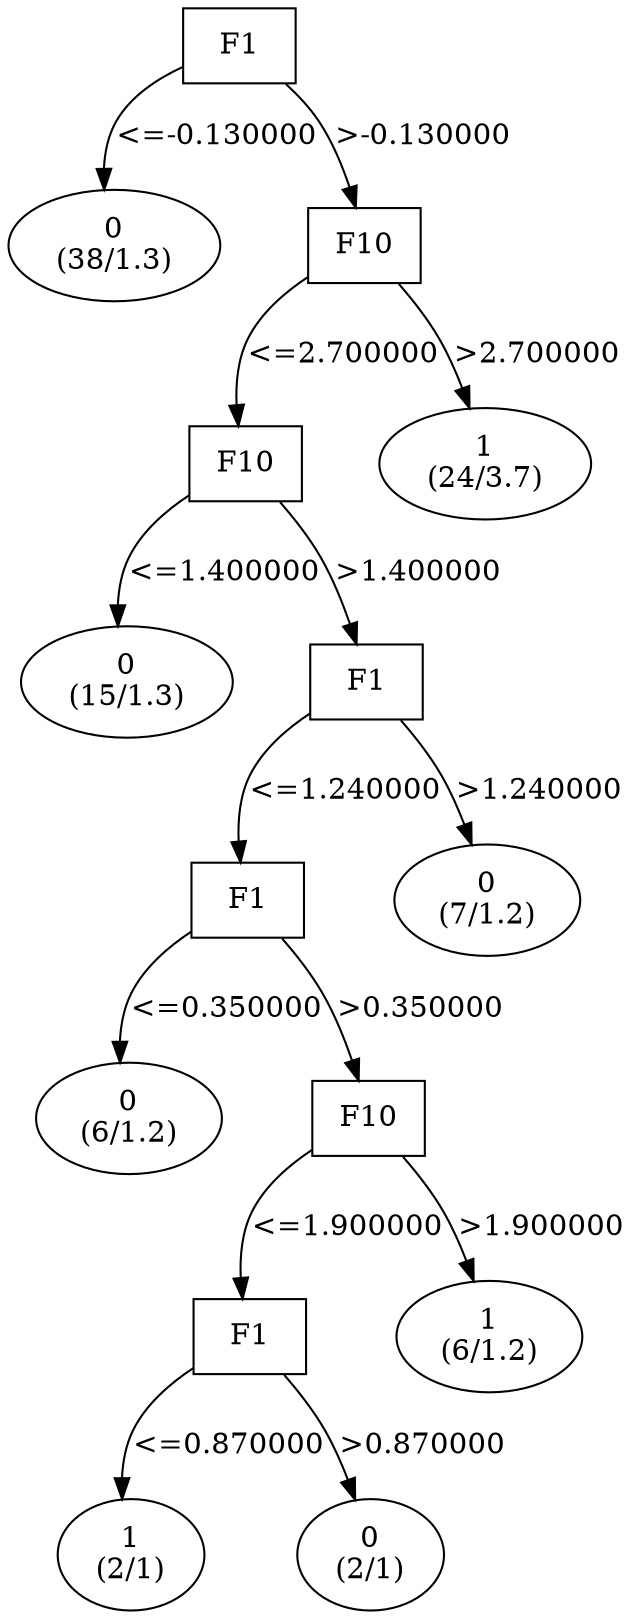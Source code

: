 digraph YaDT {
n0 [ shape=box, label="F1\n"]
n0 -> n1 [label="<=-0.130000"]
n1 [ shape=ellipse, label="0\n(38/1.3)"]
n0 -> n2 [label=">-0.130000"]
n2 [ shape=box, label="F10\n"]
n2 -> n3 [label="<=2.700000"]
n3 [ shape=box, label="F10\n"]
n3 -> n4 [label="<=1.400000"]
n4 [ shape=ellipse, label="0\n(15/1.3)"]
n3 -> n5 [label=">1.400000"]
n5 [ shape=box, label="F1\n"]
n5 -> n6 [label="<=1.240000"]
n6 [ shape=box, label="F1\n"]
n6 -> n7 [label="<=0.350000"]
n7 [ shape=ellipse, label="0\n(6/1.2)"]
n6 -> n8 [label=">0.350000"]
n8 [ shape=box, label="F10\n"]
n8 -> n9 [label="<=1.900000"]
n9 [ shape=box, label="F1\n"]
n9 -> n10 [label="<=0.870000"]
n10 [ shape=ellipse, label="1\n(2/1)"]
n9 -> n11 [label=">0.870000"]
n11 [ shape=ellipse, label="0\n(2/1)"]
n8 -> n13 [label=">1.900000"]
n13 [ shape=ellipse, label="1\n(6/1.2)"]
n5 -> n16 [label=">1.240000"]
n16 [ shape=ellipse, label="0\n(7/1.2)"]
n2 -> n19 [label=">2.700000"]
n19 [ shape=ellipse, label="1\n(24/3.7)"]
}
